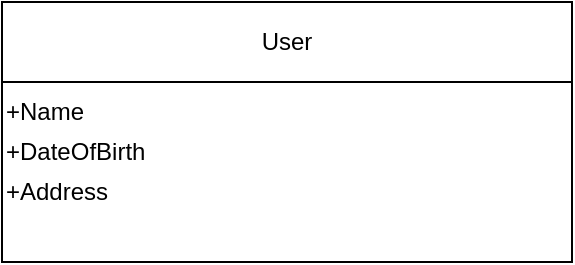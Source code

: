 <mxfile version="24.7.15">
  <diagram name="Page-1" id="DIFtrZZW887G86_Ft9EP">
    <mxGraphModel dx="1434" dy="715" grid="1" gridSize="10" guides="1" tooltips="1" connect="1" arrows="1" fold="1" page="1" pageScale="1" pageWidth="850" pageHeight="1100" math="0" shadow="0">
      <root>
        <mxCell id="0" />
        <mxCell id="1" parent="0" />
        <mxCell id="kCQZ86NIx0HZvK4VsaJa-6" value="" style="rounded=0;whiteSpace=wrap;html=1;" vertex="1" parent="1">
          <mxGeometry x="260" y="20" width="285" height="130" as="geometry" />
        </mxCell>
        <mxCell id="kCQZ86NIx0HZvK4VsaJa-7" value="User" style="rounded=0;whiteSpace=wrap;html=1;" vertex="1" parent="1">
          <mxGeometry x="260" y="20" width="285" height="40" as="geometry" />
        </mxCell>
        <mxCell id="kCQZ86NIx0HZvK4VsaJa-9" value="&lt;div&gt;+Name&lt;/div&gt;" style="text;html=1;align=left;verticalAlign=middle;whiteSpace=wrap;rounded=0;" vertex="1" parent="1">
          <mxGeometry x="260" y="60" width="285" height="30" as="geometry" />
        </mxCell>
        <mxCell id="kCQZ86NIx0HZvK4VsaJa-10" value="&lt;div&gt;+DateOfBirth&lt;br&gt;&lt;/div&gt;" style="text;html=1;align=left;verticalAlign=middle;whiteSpace=wrap;rounded=0;" vertex="1" parent="1">
          <mxGeometry x="260" y="80" width="285" height="30" as="geometry" />
        </mxCell>
        <mxCell id="kCQZ86NIx0HZvK4VsaJa-11" value="&lt;div&gt;+Address&lt;/div&gt;" style="text;html=1;align=left;verticalAlign=middle;whiteSpace=wrap;rounded=0;" vertex="1" parent="1">
          <mxGeometry x="260" y="100" width="285" height="30" as="geometry" />
        </mxCell>
      </root>
    </mxGraphModel>
  </diagram>
</mxfile>
